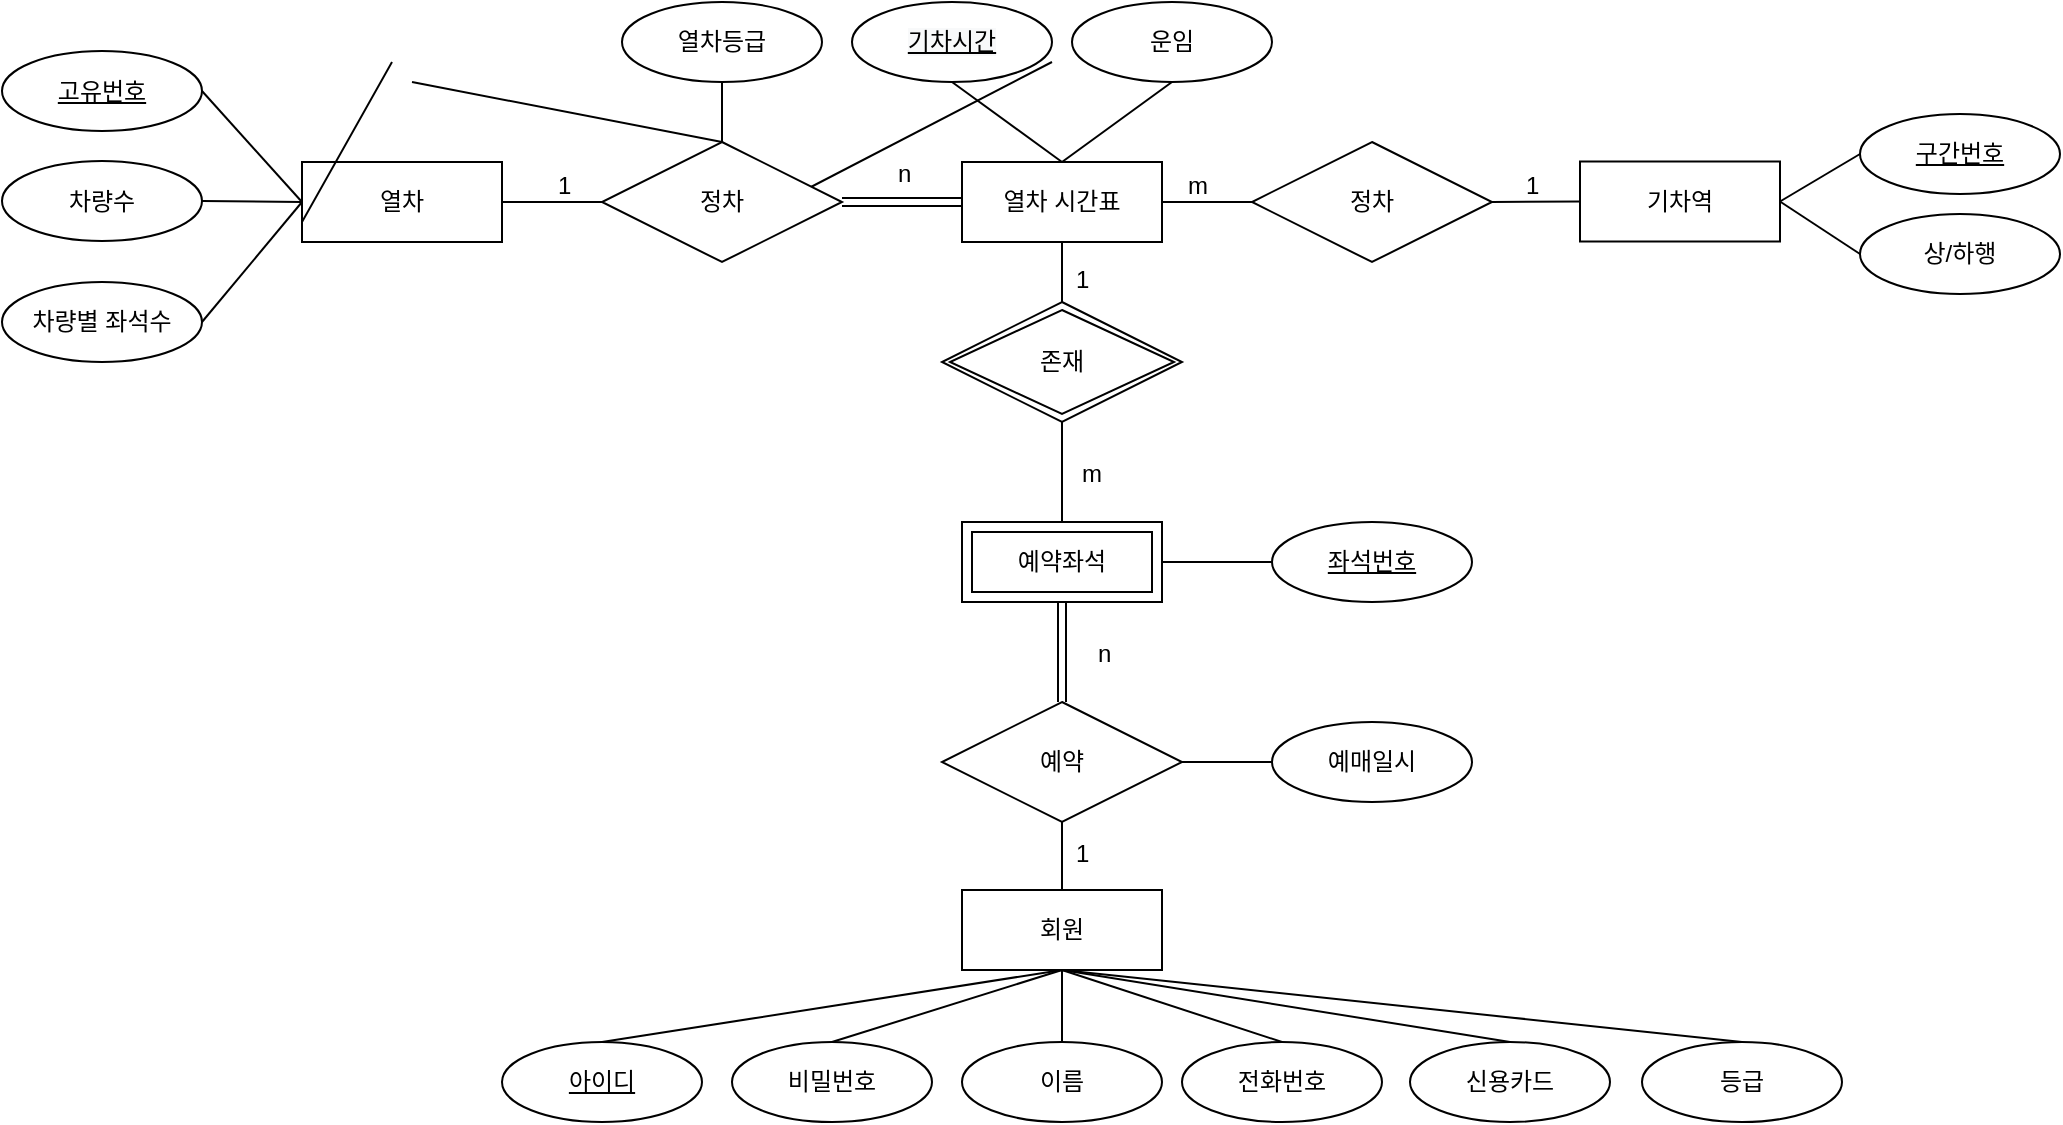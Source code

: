<mxfile version="20.5.1" type="device"><diagram id="R2lEEEUBdFMjLlhIrx00" name="Page-1"><mxGraphModel dx="1988" dy="370" grid="1" gridSize="10" guides="1" tooltips="1" connect="1" arrows="1" fold="1" page="0" pageScale="1" pageWidth="850" pageHeight="1100" math="0" shadow="0" extFonts="Permanent Marker^https://fonts.googleapis.com/css?family=Permanent+Marker"><root><mxCell id="0"/><mxCell id="1" parent="0"/><mxCell id="xGCmmxCGJYrMZNd6_t5h-20" value="열차" style="whiteSpace=wrap;html=1;align=center;" vertex="1" parent="1"><mxGeometry x="-50" y="660" width="100" height="40" as="geometry"/></mxCell><mxCell id="xGCmmxCGJYrMZNd6_t5h-22" value="고유번호" style="ellipse;whiteSpace=wrap;html=1;align=center;fontStyle=4;" vertex="1" parent="1"><mxGeometry x="-200" y="604.5" width="100" height="40" as="geometry"/></mxCell><mxCell id="xGCmmxCGJYrMZNd6_t5h-23" value="차량수" style="ellipse;whiteSpace=wrap;html=1;align=center;" vertex="1" parent="1"><mxGeometry x="-200" y="659.5" width="100" height="40" as="geometry"/></mxCell><mxCell id="xGCmmxCGJYrMZNd6_t5h-24" value="차량별 좌석수" style="ellipse;whiteSpace=wrap;html=1;align=center;" vertex="1" parent="1"><mxGeometry x="-200" y="720" width="100" height="40" as="geometry"/></mxCell><mxCell id="xGCmmxCGJYrMZNd6_t5h-25" value="" style="endArrow=none;html=1;rounded=0;exitX=1;exitY=0.5;exitDx=0;exitDy=0;entryX=0;entryY=0.5;entryDx=0;entryDy=0;" edge="1" parent="1" source="xGCmmxCGJYrMZNd6_t5h-22" target="xGCmmxCGJYrMZNd6_t5h-20"><mxGeometry relative="1" as="geometry"><mxPoint x="-140" y="510" as="sourcePoint"/><mxPoint x="20" y="510" as="targetPoint"/></mxGeometry></mxCell><mxCell id="xGCmmxCGJYrMZNd6_t5h-27" value="" style="endArrow=none;html=1;rounded=0;exitX=1;exitY=0.5;exitDx=0;exitDy=0;entryX=0;entryY=0.5;entryDx=0;entryDy=0;" edge="1" parent="1" source="xGCmmxCGJYrMZNd6_t5h-23" target="xGCmmxCGJYrMZNd6_t5h-20"><mxGeometry relative="1" as="geometry"><mxPoint x="-90" y="660" as="sourcePoint"/><mxPoint x="-70" y="690" as="targetPoint"/></mxGeometry></mxCell><mxCell id="xGCmmxCGJYrMZNd6_t5h-28" value="" style="endArrow=none;html=1;rounded=0;exitX=1;exitY=0.5;exitDx=0;exitDy=0;entryX=0;entryY=0.5;entryDx=0;entryDy=0;" edge="1" parent="1" source="xGCmmxCGJYrMZNd6_t5h-24" target="xGCmmxCGJYrMZNd6_t5h-20"><mxGeometry relative="1" as="geometry"><mxPoint x="-80" y="670" as="sourcePoint"/><mxPoint x="-30" y="700" as="targetPoint"/></mxGeometry></mxCell><mxCell id="xGCmmxCGJYrMZNd6_t5h-30" value="열차 시간표" style="whiteSpace=wrap;html=1;align=center;" vertex="1" parent="1"><mxGeometry x="280" y="660" width="100" height="40" as="geometry"/></mxCell><mxCell id="xGCmmxCGJYrMZNd6_t5h-40" value="" style="endArrow=none;html=1;rounded=0;exitX=0.5;exitY=1;exitDx=0;exitDy=0;entryX=0.5;entryY=0;entryDx=0;entryDy=0;" edge="1" parent="1" target="xGCmmxCGJYrMZNd6_t5h-37"><mxGeometry relative="1" as="geometry"><mxPoint x="-5" y="610" as="sourcePoint"/><mxPoint x="-50" y="690" as="targetPoint"/></mxGeometry></mxCell><mxCell id="xGCmmxCGJYrMZNd6_t5h-41" value="" style="endArrow=none;html=1;rounded=0;exitX=0.5;exitY=1;exitDx=0;exitDy=0;entryX=0.5;entryY=0;entryDx=0;entryDy=0;" edge="1" parent="1" source="xGCmmxCGJYrMZNd6_t5h-38"><mxGeometry relative="1" as="geometry"><mxPoint x="5" y="620" as="sourcePoint"/><mxPoint x="160" y="650" as="targetPoint"/></mxGeometry></mxCell><mxCell id="xGCmmxCGJYrMZNd6_t5h-42" value="" style="endArrow=none;html=1;rounded=0;exitX=0.5;exitY=0;exitDx=0;exitDy=0;entryX=0.5;entryY=1;entryDx=0;entryDy=0;" edge="1" parent="1" target="xGCmmxCGJYrMZNd6_t5h-39"><mxGeometry relative="1" as="geometry"><mxPoint x="160" y="650" as="sourcePoint"/><mxPoint x="180" y="670" as="targetPoint"/></mxGeometry></mxCell><mxCell id="xGCmmxCGJYrMZNd6_t5h-43" value="" style="endArrow=none;html=1;rounded=0;exitX=0.5;exitY=1;exitDx=0;exitDy=0;entryX=0.5;entryY=0;entryDx=0;entryDy=0;" edge="1" parent="1" target="xGCmmxCGJYrMZNd6_t5h-37"><mxGeometry relative="1" as="geometry"><mxPoint x="325" y="610" as="sourcePoint"/><mxPoint x="190" y="680" as="targetPoint"/></mxGeometry></mxCell><mxCell id="xGCmmxCGJYrMZNd6_t5h-44" value="" style="endArrow=none;html=1;rounded=0;exitX=1;exitY=0.5;exitDx=0;exitDy=0;entryX=0;entryY=0.5;entryDx=0;entryDy=0;" edge="1" parent="1" source="xGCmmxCGJYrMZNd6_t5h-20" target="xGCmmxCGJYrMZNd6_t5h-69"><mxGeometry relative="1" as="geometry"><mxPoint x="35" y="650" as="sourcePoint"/><mxPoint x="100" y="680" as="targetPoint"/></mxGeometry></mxCell><mxCell id="xGCmmxCGJYrMZNd6_t5h-46" value="" style="shape=link;html=1;rounded=0;exitX=1;exitY=0.5;exitDx=0;exitDy=0;entryX=0;entryY=0.5;entryDx=0;entryDy=0;" edge="1" parent="1" source="xGCmmxCGJYrMZNd6_t5h-69" target="xGCmmxCGJYrMZNd6_t5h-30"><mxGeometry relative="1" as="geometry"><mxPoint x="220" y="680" as="sourcePoint"/><mxPoint x="350" y="830" as="targetPoint"/></mxGeometry></mxCell><mxCell id="xGCmmxCGJYrMZNd6_t5h-49" value="&lt;span style=&quot;color: rgb(0, 0, 0); font-family: Helvetica; font-size: 12px; font-style: normal; font-variant-ligatures: normal; font-variant-caps: normal; font-weight: 400; letter-spacing: normal; orphans: 2; text-align: center; text-indent: 0px; text-transform: none; widows: 2; word-spacing: 0px; -webkit-text-stroke-width: 0px; background-color: rgb(248, 249, 250); text-decoration-thickness: initial; text-decoration-style: initial; text-decoration-color: initial; float: none; display: inline !important;&quot;&gt;기차시간&lt;/span&gt;" style="ellipse;whiteSpace=wrap;html=1;align=center;fontStyle=4;" vertex="1" parent="1"><mxGeometry x="225" y="580" width="100" height="40" as="geometry"/></mxCell><mxCell id="xGCmmxCGJYrMZNd6_t5h-50" value="" style="endArrow=none;html=1;rounded=0;exitX=0.5;exitY=1;exitDx=0;exitDy=0;entryX=0.5;entryY=0;entryDx=0;entryDy=0;" edge="1" parent="1" source="xGCmmxCGJYrMZNd6_t5h-49" target="xGCmmxCGJYrMZNd6_t5h-30"><mxGeometry relative="1" as="geometry"><mxPoint x="335" y="620" as="sourcePoint"/><mxPoint x="170" y="660" as="targetPoint"/></mxGeometry></mxCell><mxCell id="xGCmmxCGJYrMZNd6_t5h-52" value="상/하행" style="ellipse;whiteSpace=wrap;html=1;align=center;" vertex="1" parent="1"><mxGeometry x="729" y="686" width="100" height="40" as="geometry"/></mxCell><mxCell id="xGCmmxCGJYrMZNd6_t5h-57" value="기차역" style="whiteSpace=wrap;html=1;align=center;" vertex="1" parent="1"><mxGeometry x="589" y="659.75" width="100" height="40" as="geometry"/></mxCell><mxCell id="xGCmmxCGJYrMZNd6_t5h-58" value="구간번호" style="ellipse;whiteSpace=wrap;html=1;align=center;fontStyle=4;" vertex="1" parent="1"><mxGeometry x="729" y="636" width="100" height="40" as="geometry"/></mxCell><mxCell id="xGCmmxCGJYrMZNd6_t5h-60" value="" style="endArrow=none;html=1;rounded=0;exitX=1;exitY=0.5;exitDx=0;exitDy=0;entryX=0;entryY=0.5;entryDx=0;entryDy=0;" edge="1" parent="1" source="xGCmmxCGJYrMZNd6_t5h-57" target="xGCmmxCGJYrMZNd6_t5h-58"><mxGeometry relative="1" as="geometry"><mxPoint x="819.0" y="779.75" as="sourcePoint"/><mxPoint x="869.0" y="759.75" as="targetPoint"/></mxGeometry></mxCell><mxCell id="xGCmmxCGJYrMZNd6_t5h-61" value="" style="endArrow=none;html=1;rounded=0;exitX=1;exitY=0.5;exitDx=0;exitDy=0;entryX=0;entryY=0.5;entryDx=0;entryDy=0;" edge="1" parent="1" source="xGCmmxCGJYrMZNd6_t5h-57" target="xGCmmxCGJYrMZNd6_t5h-52"><mxGeometry relative="1" as="geometry"><mxPoint x="699.0" y="689.75" as="sourcePoint"/><mxPoint x="739.0" y="639.75" as="targetPoint"/></mxGeometry></mxCell><mxCell id="xGCmmxCGJYrMZNd6_t5h-63" value="정차" style="shape=rhombus;perimeter=rhombusPerimeter;whiteSpace=wrap;html=1;align=center;" vertex="1" parent="1"><mxGeometry x="425" y="650" width="120" height="60" as="geometry"/></mxCell><mxCell id="xGCmmxCGJYrMZNd6_t5h-64" value="" style="endArrow=none;html=1;rounded=0;exitX=1;exitY=0.5;exitDx=0;exitDy=0;entryX=0;entryY=0.5;entryDx=0;entryDy=0;" edge="1" parent="1" source="xGCmmxCGJYrMZNd6_t5h-30" target="xGCmmxCGJYrMZNd6_t5h-63"><mxGeometry relative="1" as="geometry"><mxPoint x="230" y="720" as="sourcePoint"/><mxPoint x="390" y="720" as="targetPoint"/></mxGeometry></mxCell><mxCell id="xGCmmxCGJYrMZNd6_t5h-66" value="" style="endArrow=none;html=1;rounded=0;exitX=1;exitY=0.5;exitDx=0;exitDy=0;entryX=0;entryY=0.5;entryDx=0;entryDy=0;" edge="1" parent="1" source="xGCmmxCGJYrMZNd6_t5h-63" target="xGCmmxCGJYrMZNd6_t5h-57"><mxGeometry relative="1" as="geometry"><mxPoint x="630.0" y="720" as="sourcePoint"/><mxPoint x="670.0" y="670" as="targetPoint"/></mxGeometry></mxCell><mxCell id="xGCmmxCGJYrMZNd6_t5h-69" value="정차" style="shape=rhombus;perimeter=rhombusPerimeter;whiteSpace=wrap;html=1;align=center;" vertex="1" parent="1"><mxGeometry x="100" y="650" width="120" height="60" as="geometry"/></mxCell><mxCell id="xGCmmxCGJYrMZNd6_t5h-70" value="열차등급" style="ellipse;whiteSpace=wrap;html=1;align=center;" vertex="1" parent="1"><mxGeometry x="110" y="580" width="100" height="40" as="geometry"/></mxCell><mxCell id="xGCmmxCGJYrMZNd6_t5h-71" value="" style="endArrow=none;html=1;rounded=0;exitX=0.5;exitY=1;exitDx=0;exitDy=0;entryX=0.5;entryY=0;entryDx=0;entryDy=0;" edge="1" parent="1" source="xGCmmxCGJYrMZNd6_t5h-70" target="xGCmmxCGJYrMZNd6_t5h-69"><mxGeometry relative="1" as="geometry"><mxPoint x="-110" y="650" as="sourcePoint"/><mxPoint x="-60" y="680" as="targetPoint"/></mxGeometry></mxCell><mxCell id="xGCmmxCGJYrMZNd6_t5h-72" value="운임" style="ellipse;whiteSpace=wrap;html=1;align=center;" vertex="1" parent="1"><mxGeometry x="335" y="580" width="100" height="40" as="geometry"/></mxCell><mxCell id="xGCmmxCGJYrMZNd6_t5h-73" value="" style="endArrow=none;html=1;rounded=0;exitX=0.5;exitY=0;exitDx=0;exitDy=0;entryX=0.5;entryY=1;entryDx=0;entryDy=0;" edge="1" parent="1" source="xGCmmxCGJYrMZNd6_t5h-30" target="xGCmmxCGJYrMZNd6_t5h-72"><mxGeometry relative="1" as="geometry"><mxPoint x="480.0" y="650" as="sourcePoint"/><mxPoint x="480.0" y="620" as="targetPoint"/></mxGeometry></mxCell><mxCell id="xGCmmxCGJYrMZNd6_t5h-74" value="" style="endArrow=none;html=1;rounded=0;exitX=0.5;exitY=0;exitDx=0;exitDy=0;entryX=0.5;entryY=1;entryDx=0;entryDy=0;" edge="1" parent="1" source="xGCmmxCGJYrMZNd6_t5h-98" target="xGCmmxCGJYrMZNd6_t5h-30"><mxGeometry relative="1" as="geometry"><mxPoint x="330" y="726" as="sourcePoint"/><mxPoint x="440.0" y="736" as="targetPoint"/></mxGeometry></mxCell><mxCell id="xGCmmxCGJYrMZNd6_t5h-76" value="회원" style="whiteSpace=wrap;html=1;align=center;" vertex="1" parent="1"><mxGeometry x="280" y="1024" width="100" height="40" as="geometry"/></mxCell><mxCell id="xGCmmxCGJYrMZNd6_t5h-77" value="아이디" style="ellipse;whiteSpace=wrap;html=1;align=center;fontStyle=4;" vertex="1" parent="1"><mxGeometry x="50" y="1100" width="100" height="40" as="geometry"/></mxCell><mxCell id="xGCmmxCGJYrMZNd6_t5h-78" value="비밀번호" style="ellipse;whiteSpace=wrap;html=1;align=center;" vertex="1" parent="1"><mxGeometry x="165" y="1100" width="100" height="40" as="geometry"/></mxCell><mxCell id="xGCmmxCGJYrMZNd6_t5h-79" value="이름" style="ellipse;whiteSpace=wrap;html=1;align=center;" vertex="1" parent="1"><mxGeometry x="280" y="1100" width="100" height="40" as="geometry"/></mxCell><mxCell id="xGCmmxCGJYrMZNd6_t5h-80" value="전화번호" style="ellipse;whiteSpace=wrap;html=1;align=center;" vertex="1" parent="1"><mxGeometry x="390" y="1100" width="100" height="40" as="geometry"/></mxCell><mxCell id="xGCmmxCGJYrMZNd6_t5h-81" value="신용카드" style="ellipse;whiteSpace=wrap;html=1;align=center;" vertex="1" parent="1"><mxGeometry x="504" y="1100" width="100" height="40" as="geometry"/></mxCell><mxCell id="xGCmmxCGJYrMZNd6_t5h-82" value="" style="endArrow=none;html=1;rounded=0;exitX=0.5;exitY=1;exitDx=0;exitDy=0;entryX=0.5;entryY=0;entryDx=0;entryDy=0;" edge="1" parent="1" source="xGCmmxCGJYrMZNd6_t5h-76" target="xGCmmxCGJYrMZNd6_t5h-77"><mxGeometry relative="1" as="geometry"><mxPoint x="150" y="1190" as="sourcePoint"/><mxPoint x="310" y="1190" as="targetPoint"/></mxGeometry></mxCell><mxCell id="xGCmmxCGJYrMZNd6_t5h-83" value="" style="endArrow=none;html=1;rounded=0;exitX=0.5;exitY=1;exitDx=0;exitDy=0;entryX=0.5;entryY=0;entryDx=0;entryDy=0;" edge="1" parent="1" source="xGCmmxCGJYrMZNd6_t5h-76" target="xGCmmxCGJYrMZNd6_t5h-78"><mxGeometry relative="1" as="geometry"><mxPoint x="390" y="1160" as="sourcePoint"/><mxPoint x="450" y="1060" as="targetPoint"/></mxGeometry></mxCell><mxCell id="xGCmmxCGJYrMZNd6_t5h-84" value="" style="endArrow=none;html=1;rounded=0;exitX=0.5;exitY=1;exitDx=0;exitDy=0;entryX=0.5;entryY=0;entryDx=0;entryDy=0;" edge="1" parent="1" source="xGCmmxCGJYrMZNd6_t5h-76" target="xGCmmxCGJYrMZNd6_t5h-79"><mxGeometry relative="1" as="geometry"><mxPoint x="400" y="1170" as="sourcePoint"/><mxPoint x="460" y="1070" as="targetPoint"/></mxGeometry></mxCell><mxCell id="xGCmmxCGJYrMZNd6_t5h-85" value="" style="endArrow=none;html=1;rounded=0;exitX=0.5;exitY=1;exitDx=0;exitDy=0;entryX=0.5;entryY=0;entryDx=0;entryDy=0;" edge="1" parent="1" source="xGCmmxCGJYrMZNd6_t5h-76" target="xGCmmxCGJYrMZNd6_t5h-80"><mxGeometry relative="1" as="geometry"><mxPoint x="410" y="1180" as="sourcePoint"/><mxPoint x="470" y="1080" as="targetPoint"/></mxGeometry></mxCell><mxCell id="xGCmmxCGJYrMZNd6_t5h-86" value="" style="endArrow=none;html=1;rounded=0;exitX=0.5;exitY=1;exitDx=0;exitDy=0;entryX=0.5;entryY=0;entryDx=0;entryDy=0;" edge="1" parent="1" source="xGCmmxCGJYrMZNd6_t5h-76" target="xGCmmxCGJYrMZNd6_t5h-81"><mxGeometry relative="1" as="geometry"><mxPoint x="420" y="1190" as="sourcePoint"/><mxPoint x="480" y="1090" as="targetPoint"/></mxGeometry></mxCell><mxCell id="xGCmmxCGJYrMZNd6_t5h-87" value="예약" style="shape=rhombus;perimeter=rhombusPerimeter;whiteSpace=wrap;html=1;align=center;" vertex="1" parent="1"><mxGeometry x="270" y="930" width="120" height="60" as="geometry"/></mxCell><mxCell id="xGCmmxCGJYrMZNd6_t5h-88" value="" style="endArrow=none;html=1;rounded=0;entryX=0.5;entryY=1;entryDx=0;entryDy=0;exitX=0.5;exitY=0;exitDx=0;exitDy=0;" edge="1" parent="1" source="xGCmmxCGJYrMZNd6_t5h-76" target="xGCmmxCGJYrMZNd6_t5h-87"><mxGeometry relative="1" as="geometry"><mxPoint x="10" y="930" as="sourcePoint"/><mxPoint x="170" y="930" as="targetPoint"/></mxGeometry></mxCell><mxCell id="xGCmmxCGJYrMZNd6_t5h-89" value="" style="endArrow=none;html=1;rounded=0;exitX=1;exitY=0.5;exitDx=0;exitDy=0;entryX=0;entryY=0.5;entryDx=0;entryDy=0;" edge="1" parent="1" source="xGCmmxCGJYrMZNd6_t5h-87" target="xGCmmxCGJYrMZNd6_t5h-102"><mxGeometry relative="1" as="geometry"><mxPoint x="400" y="1070" as="sourcePoint"/><mxPoint x="430" y="960" as="targetPoint"/></mxGeometry></mxCell><mxCell id="xGCmmxCGJYrMZNd6_t5h-93" value="예약좌석" style="shape=ext;margin=3;double=1;whiteSpace=wrap;html=1;align=center;" vertex="1" parent="1"><mxGeometry x="280" y="840" width="100" height="40" as="geometry"/></mxCell><mxCell id="xGCmmxCGJYrMZNd6_t5h-94" value="&lt;u&gt;좌석번호&lt;/u&gt;" style="ellipse;whiteSpace=wrap;html=1;align=center;" vertex="1" parent="1"><mxGeometry x="435" y="840" width="100" height="40" as="geometry"/></mxCell><mxCell id="xGCmmxCGJYrMZNd6_t5h-95" value="" style="endArrow=none;html=1;rounded=0;exitX=1;exitY=0.5;exitDx=0;exitDy=0;entryX=0;entryY=0.5;entryDx=0;entryDy=0;" edge="1" parent="1" source="xGCmmxCGJYrMZNd6_t5h-93" target="xGCmmxCGJYrMZNd6_t5h-94"><mxGeometry relative="1" as="geometry"><mxPoint x="390" y="859.8" as="sourcePoint"/><mxPoint x="430" y="859.8" as="targetPoint"/></mxGeometry></mxCell><mxCell id="xGCmmxCGJYrMZNd6_t5h-98" value="존재" style="shape=rhombus;double=1;perimeter=rhombusPerimeter;whiteSpace=wrap;html=1;align=center;" vertex="1" parent="1"><mxGeometry x="270" y="730" width="120" height="60" as="geometry"/></mxCell><mxCell id="xGCmmxCGJYrMZNd6_t5h-101" value="" style="endArrow=none;html=1;rounded=0;exitX=0.5;exitY=0;exitDx=0;exitDy=0;entryX=0.5;entryY=1;entryDx=0;entryDy=0;" edge="1" parent="1" source="xGCmmxCGJYrMZNd6_t5h-93" target="xGCmmxCGJYrMZNd6_t5h-98"><mxGeometry relative="1" as="geometry"><mxPoint x="340" y="940" as="sourcePoint"/><mxPoint x="340" y="890" as="targetPoint"/></mxGeometry></mxCell><mxCell id="xGCmmxCGJYrMZNd6_t5h-102" value="예매일시" style="ellipse;whiteSpace=wrap;html=1;align=center;" vertex="1" parent="1"><mxGeometry x="435" y="940" width="100" height="40" as="geometry"/></mxCell><mxCell id="xGCmmxCGJYrMZNd6_t5h-103" value="" style="shape=link;html=1;rounded=0;exitX=0.5;exitY=0;exitDx=0;exitDy=0;entryX=0.5;entryY=1;entryDx=0;entryDy=0;" edge="1" parent="1" source="xGCmmxCGJYrMZNd6_t5h-87" target="xGCmmxCGJYrMZNd6_t5h-93"><mxGeometry relative="1" as="geometry"><mxPoint x="230" y="690" as="sourcePoint"/><mxPoint x="290" y="690" as="targetPoint"/></mxGeometry></mxCell><mxCell id="xGCmmxCGJYrMZNd6_t5h-104" value="" style="shape=table;startSize=0;container=1;collapsible=1;childLayout=tableLayout;fixedRows=1;rowLines=0;fontStyle=0;align=center;resizeLast=1;strokeColor=none;fillColor=none;collapsible=0;" vertex="1" parent="1"><mxGeometry x="40" y="656" width="180" height="30" as="geometry"/></mxCell><mxCell id="xGCmmxCGJYrMZNd6_t5h-105" value="" style="shape=tableRow;horizontal=0;startSize=0;swimlaneHead=0;swimlaneBody=0;fillColor=none;collapsible=0;dropTarget=0;points=[[0,0.5],[1,0.5]];portConstraint=eastwest;top=0;left=0;right=0;bottom=0;" vertex="1" parent="xGCmmxCGJYrMZNd6_t5h-104"><mxGeometry width="180" height="30" as="geometry"/></mxCell><mxCell id="xGCmmxCGJYrMZNd6_t5h-106" value="" style="shape=partialRectangle;connectable=0;fillColor=none;top=0;left=0;bottom=0;right=0;editable=1;overflow=hidden;" vertex="1" parent="xGCmmxCGJYrMZNd6_t5h-105"><mxGeometry width="30" height="30" as="geometry"><mxRectangle width="30" height="30" as="alternateBounds"/></mxGeometry></mxCell><mxCell id="xGCmmxCGJYrMZNd6_t5h-107" value="1" style="shape=partialRectangle;connectable=0;fillColor=none;top=0;left=0;bottom=0;right=0;align=left;spacingLeft=6;overflow=hidden;" vertex="1" parent="xGCmmxCGJYrMZNd6_t5h-105"><mxGeometry x="30" width="150" height="30" as="geometry"><mxRectangle width="150" height="30" as="alternateBounds"/></mxGeometry></mxCell><mxCell id="xGCmmxCGJYrMZNd6_t5h-108" value="" style="shape=table;startSize=0;container=1;collapsible=1;childLayout=tableLayout;fixedRows=1;rowLines=0;fontStyle=0;align=center;resizeLast=1;strokeColor=none;fillColor=none;collapsible=0;" vertex="1" parent="1"><mxGeometry x="180" y="650" width="180" height="30" as="geometry"/></mxCell><mxCell id="xGCmmxCGJYrMZNd6_t5h-109" value="" style="shape=tableRow;horizontal=0;startSize=0;swimlaneHead=0;swimlaneBody=0;fillColor=none;collapsible=0;dropTarget=0;points=[[0,0.5],[1,0.5]];portConstraint=eastwest;top=0;left=0;right=0;bottom=0;" vertex="1" parent="xGCmmxCGJYrMZNd6_t5h-108"><mxGeometry width="180" height="30" as="geometry"/></mxCell><mxCell id="xGCmmxCGJYrMZNd6_t5h-110" value="" style="shape=partialRectangle;connectable=0;fillColor=none;top=0;left=0;bottom=0;right=0;editable=1;overflow=hidden;" vertex="1" parent="xGCmmxCGJYrMZNd6_t5h-109"><mxGeometry width="60" height="30" as="geometry"><mxRectangle width="60" height="30" as="alternateBounds"/></mxGeometry></mxCell><mxCell id="xGCmmxCGJYrMZNd6_t5h-111" value="n" style="shape=partialRectangle;connectable=0;fillColor=none;top=0;left=0;bottom=0;right=0;align=left;spacingLeft=6;overflow=hidden;" vertex="1" parent="xGCmmxCGJYrMZNd6_t5h-109"><mxGeometry x="60" width="120" height="30" as="geometry"><mxRectangle width="120" height="30" as="alternateBounds"/></mxGeometry></mxCell><mxCell id="xGCmmxCGJYrMZNd6_t5h-112" value="" style="shape=table;startSize=0;container=1;collapsible=1;childLayout=tableLayout;fixedRows=1;rowLines=0;fontStyle=0;align=center;resizeLast=1;strokeColor=none;fillColor=none;collapsible=0;" vertex="1" parent="1"><mxGeometry x="355" y="656" width="180" height="30" as="geometry"/></mxCell><mxCell id="xGCmmxCGJYrMZNd6_t5h-113" value="" style="shape=tableRow;horizontal=0;startSize=0;swimlaneHead=0;swimlaneBody=0;fillColor=none;collapsible=0;dropTarget=0;points=[[0,0.5],[1,0.5]];portConstraint=eastwest;top=0;left=0;right=0;bottom=0;" vertex="1" parent="xGCmmxCGJYrMZNd6_t5h-112"><mxGeometry width="180" height="30" as="geometry"/></mxCell><mxCell id="xGCmmxCGJYrMZNd6_t5h-114" value="" style="shape=partialRectangle;connectable=0;fillColor=none;top=0;left=0;bottom=0;right=0;editable=1;overflow=hidden;" vertex="1" parent="xGCmmxCGJYrMZNd6_t5h-113"><mxGeometry width="30" height="30" as="geometry"><mxRectangle width="30" height="30" as="alternateBounds"/></mxGeometry></mxCell><mxCell id="xGCmmxCGJYrMZNd6_t5h-115" value="m" style="shape=partialRectangle;connectable=0;fillColor=none;top=0;left=0;bottom=0;right=0;align=left;spacingLeft=6;overflow=hidden;" vertex="1" parent="xGCmmxCGJYrMZNd6_t5h-113"><mxGeometry x="30" width="150" height="30" as="geometry"><mxRectangle width="150" height="30" as="alternateBounds"/></mxGeometry></mxCell><mxCell id="xGCmmxCGJYrMZNd6_t5h-117" value="" style="shape=table;startSize=0;container=1;collapsible=1;childLayout=tableLayout;fixedRows=1;rowLines=0;fontStyle=0;align=center;resizeLast=1;strokeColor=none;fillColor=none;collapsible=0;" vertex="1" parent="1"><mxGeometry x="524" y="656" width="180" height="30" as="geometry"/></mxCell><mxCell id="xGCmmxCGJYrMZNd6_t5h-118" value="" style="shape=tableRow;horizontal=0;startSize=0;swimlaneHead=0;swimlaneBody=0;fillColor=none;collapsible=0;dropTarget=0;points=[[0,0.5],[1,0.5]];portConstraint=eastwest;top=0;left=0;right=0;bottom=0;" vertex="1" parent="xGCmmxCGJYrMZNd6_t5h-117"><mxGeometry width="180" height="30" as="geometry"/></mxCell><mxCell id="xGCmmxCGJYrMZNd6_t5h-119" value="" style="shape=partialRectangle;connectable=0;fillColor=none;top=0;left=0;bottom=0;right=0;editable=1;overflow=hidden;" vertex="1" parent="xGCmmxCGJYrMZNd6_t5h-118"><mxGeometry width="30" height="30" as="geometry"><mxRectangle width="30" height="30" as="alternateBounds"/></mxGeometry></mxCell><mxCell id="xGCmmxCGJYrMZNd6_t5h-120" value="1" style="shape=partialRectangle;connectable=0;fillColor=none;top=0;left=0;bottom=0;right=0;align=left;spacingLeft=6;overflow=hidden;" vertex="1" parent="xGCmmxCGJYrMZNd6_t5h-118"><mxGeometry x="30" width="150" height="30" as="geometry"><mxRectangle width="150" height="30" as="alternateBounds"/></mxGeometry></mxCell><mxCell id="xGCmmxCGJYrMZNd6_t5h-123" value="" style="shape=table;startSize=0;container=1;collapsible=1;childLayout=tableLayout;fixedRows=1;rowLines=0;fontStyle=0;align=center;resizeLast=1;strokeColor=none;fillColor=none;collapsible=0;" vertex="1" parent="1"><mxGeometry x="302" y="800" width="180" height="30" as="geometry"/></mxCell><mxCell id="xGCmmxCGJYrMZNd6_t5h-124" value="" style="shape=tableRow;horizontal=0;startSize=0;swimlaneHead=0;swimlaneBody=0;fillColor=none;collapsible=0;dropTarget=0;points=[[0,0.5],[1,0.5]];portConstraint=eastwest;top=0;left=0;right=0;bottom=0;" vertex="1" parent="xGCmmxCGJYrMZNd6_t5h-123"><mxGeometry width="180" height="30" as="geometry"/></mxCell><mxCell id="xGCmmxCGJYrMZNd6_t5h-125" value="" style="shape=partialRectangle;connectable=0;fillColor=none;top=0;left=0;bottom=0;right=0;editable=1;overflow=hidden;" vertex="1" parent="xGCmmxCGJYrMZNd6_t5h-124"><mxGeometry width="30" height="30" as="geometry"><mxRectangle width="30" height="30" as="alternateBounds"/></mxGeometry></mxCell><mxCell id="xGCmmxCGJYrMZNd6_t5h-126" value="m" style="shape=partialRectangle;connectable=0;fillColor=none;top=0;left=0;bottom=0;right=0;align=left;spacingLeft=6;overflow=hidden;" vertex="1" parent="xGCmmxCGJYrMZNd6_t5h-124"><mxGeometry x="30" width="150" height="30" as="geometry"><mxRectangle width="150" height="30" as="alternateBounds"/></mxGeometry></mxCell><mxCell id="xGCmmxCGJYrMZNd6_t5h-127" value="" style="shape=table;startSize=0;container=1;collapsible=1;childLayout=tableLayout;fixedRows=1;rowLines=0;fontStyle=0;align=center;resizeLast=1;strokeColor=none;fillColor=none;collapsible=0;" vertex="1" parent="1"><mxGeometry x="299" y="703" width="180" height="30" as="geometry"/></mxCell><mxCell id="xGCmmxCGJYrMZNd6_t5h-128" value="" style="shape=tableRow;horizontal=0;startSize=0;swimlaneHead=0;swimlaneBody=0;fillColor=none;collapsible=0;dropTarget=0;points=[[0,0.5],[1,0.5]];portConstraint=eastwest;top=0;left=0;right=0;bottom=0;" vertex="1" parent="xGCmmxCGJYrMZNd6_t5h-127"><mxGeometry width="180" height="30" as="geometry"/></mxCell><mxCell id="xGCmmxCGJYrMZNd6_t5h-129" value="" style="shape=partialRectangle;connectable=0;fillColor=none;top=0;left=0;bottom=0;right=0;editable=1;overflow=hidden;" vertex="1" parent="xGCmmxCGJYrMZNd6_t5h-128"><mxGeometry width="30" height="30" as="geometry"><mxRectangle width="30" height="30" as="alternateBounds"/></mxGeometry></mxCell><mxCell id="xGCmmxCGJYrMZNd6_t5h-130" value="1" style="shape=partialRectangle;connectable=0;fillColor=none;top=0;left=0;bottom=0;right=0;align=left;spacingLeft=6;overflow=hidden;" vertex="1" parent="xGCmmxCGJYrMZNd6_t5h-128"><mxGeometry x="30" width="150" height="30" as="geometry"><mxRectangle width="150" height="30" as="alternateBounds"/></mxGeometry></mxCell><mxCell id="xGCmmxCGJYrMZNd6_t5h-135" value="" style="shape=table;startSize=0;container=1;collapsible=1;childLayout=tableLayout;fixedRows=1;rowLines=0;fontStyle=0;align=center;resizeLast=1;strokeColor=none;fillColor=none;collapsible=0;" vertex="1" parent="1"><mxGeometry x="280" y="890" width="180" height="30" as="geometry"/></mxCell><mxCell id="xGCmmxCGJYrMZNd6_t5h-136" value="" style="shape=tableRow;horizontal=0;startSize=0;swimlaneHead=0;swimlaneBody=0;fillColor=none;collapsible=0;dropTarget=0;points=[[0,0.5],[1,0.5]];portConstraint=eastwest;top=0;left=0;right=0;bottom=0;" vertex="1" parent="xGCmmxCGJYrMZNd6_t5h-135"><mxGeometry width="180" height="30" as="geometry"/></mxCell><mxCell id="xGCmmxCGJYrMZNd6_t5h-137" value="" style="shape=partialRectangle;connectable=0;fillColor=none;top=0;left=0;bottom=0;right=0;editable=1;overflow=hidden;" vertex="1" parent="xGCmmxCGJYrMZNd6_t5h-136"><mxGeometry width="60" height="30" as="geometry"><mxRectangle width="60" height="30" as="alternateBounds"/></mxGeometry></mxCell><mxCell id="xGCmmxCGJYrMZNd6_t5h-138" value="n" style="shape=partialRectangle;connectable=0;fillColor=none;top=0;left=0;bottom=0;right=0;align=left;spacingLeft=6;overflow=hidden;" vertex="1" parent="xGCmmxCGJYrMZNd6_t5h-136"><mxGeometry x="60" width="120" height="30" as="geometry"><mxRectangle width="120" height="30" as="alternateBounds"/></mxGeometry></mxCell><mxCell id="xGCmmxCGJYrMZNd6_t5h-144" value="" style="shape=table;startSize=0;container=1;collapsible=1;childLayout=tableLayout;fixedRows=1;rowLines=0;fontStyle=0;align=center;resizeLast=1;strokeColor=none;fillColor=none;collapsible=0;" vertex="1" parent="1"><mxGeometry x="299" y="990" width="180" height="30" as="geometry"/></mxCell><mxCell id="xGCmmxCGJYrMZNd6_t5h-145" value="" style="shape=tableRow;horizontal=0;startSize=0;swimlaneHead=0;swimlaneBody=0;fillColor=none;collapsible=0;dropTarget=0;points=[[0,0.5],[1,0.5]];portConstraint=eastwest;top=0;left=0;right=0;bottom=0;" vertex="1" parent="xGCmmxCGJYrMZNd6_t5h-144"><mxGeometry width="180" height="30" as="geometry"/></mxCell><mxCell id="xGCmmxCGJYrMZNd6_t5h-146" value="" style="shape=partialRectangle;connectable=0;fillColor=none;top=0;left=0;bottom=0;right=0;editable=1;overflow=hidden;" vertex="1" parent="xGCmmxCGJYrMZNd6_t5h-145"><mxGeometry width="30" height="30" as="geometry"><mxRectangle width="30" height="30" as="alternateBounds"/></mxGeometry></mxCell><mxCell id="xGCmmxCGJYrMZNd6_t5h-147" value="1" style="shape=partialRectangle;connectable=0;fillColor=none;top=0;left=0;bottom=0;right=0;align=left;spacingLeft=6;overflow=hidden;" vertex="1" parent="xGCmmxCGJYrMZNd6_t5h-145"><mxGeometry x="30" width="150" height="30" as="geometry"><mxRectangle width="150" height="30" as="alternateBounds"/></mxGeometry></mxCell><mxCell id="xGCmmxCGJYrMZNd6_t5h-148" value="등급" style="ellipse;whiteSpace=wrap;html=1;align=center;" vertex="1" parent="1"><mxGeometry x="620" y="1100" width="100" height="40" as="geometry"/></mxCell><mxCell id="xGCmmxCGJYrMZNd6_t5h-149" value="" style="endArrow=none;html=1;rounded=0;exitX=0.5;exitY=1;exitDx=0;exitDy=0;entryX=0.5;entryY=0;entryDx=0;entryDy=0;" edge="1" parent="1" source="xGCmmxCGJYrMZNd6_t5h-76" target="xGCmmxCGJYrMZNd6_t5h-148"><mxGeometry relative="1" as="geometry"><mxPoint x="340" y="1074" as="sourcePoint"/><mxPoint x="564" y="1110" as="targetPoint"/></mxGeometry></mxCell></root></mxGraphModel></diagram></mxfile>